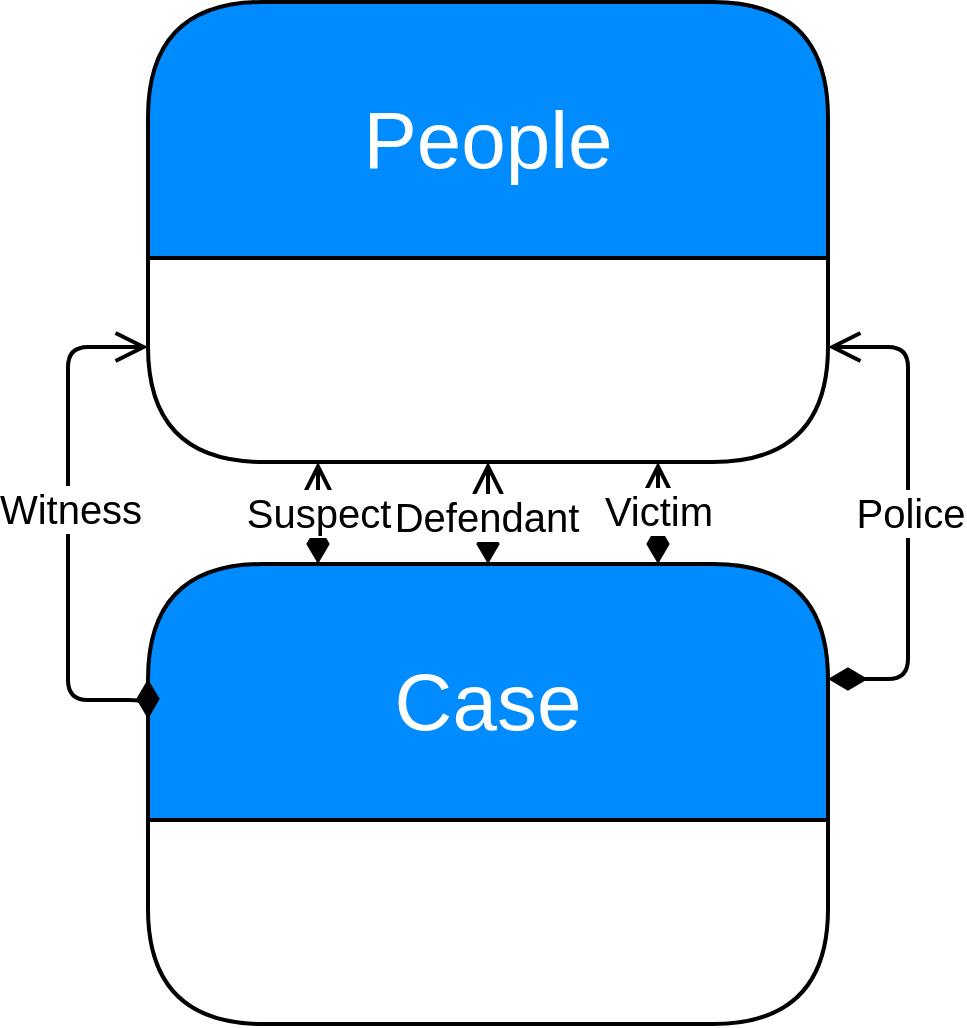 <mxfile version="10.6.7" type="github"><diagram id="H_Q7ApLyEOjMmZ_94Vuf" name="Page-1"><mxGraphModel dx="1158" dy="758" grid="1" gridSize="10" guides="1" tooltips="1" connect="1" arrows="1" fold="1" page="1" pageScale="1" pageWidth="3300" pageHeight="4681" math="0" shadow="0"><root><mxCell id="0"/><mxCell id="1" parent="0"/><mxCell id="wj5hidlV_4uDnbcUVFuK-3" value="People" style="swimlane;childLayout=stackLayout;horizontal=1;startSize=128;horizontalStack=0;fillColor=#008cff;fontColor=#FFFFFF;rounded=1;fontSize=40;fontStyle=0;strokeWidth=2;resizeParent=0;resizeLast=1;shadow=0;dashed=0;align=center;" parent="1" vertex="1"><mxGeometry x="370" y="211" width="340" height="230" as="geometry"><mxRectangle x="320" y="140" width="70" height="30" as="alternateBounds"/></mxGeometry></mxCell><mxCell id="7nF5R6Vp7W2PtqdgG57B-5" value="Case" style="swimlane;childLayout=stackLayout;horizontal=1;startSize=128;horizontalStack=0;fillColor=#008cff;fontColor=#FFFFFF;rounded=1;fontSize=40;fontStyle=0;strokeWidth=2;resizeParent=0;resizeLast=1;shadow=0;dashed=0;align=center;" parent="1" vertex="1"><mxGeometry x="370" y="492" width="340" height="230" as="geometry"><mxRectangle x="320" y="140" width="70" height="30" as="alternateBounds"/></mxGeometry></mxCell><mxCell id="7nF5R6Vp7W2PtqdgG57B-6" value="" style="endArrow=open;html=1;endSize=12;startArrow=diamondThin;startSize=14;startFill=1;edgeStyle=orthogonalEdgeStyle;align=left;verticalAlign=bottom;strokeWidth=2;exitX=0.5;exitY=0;exitDx=0;exitDy=0;entryX=0.5;entryY=1;entryDx=0;entryDy=0;" parent="1" source="7nF5R6Vp7W2PtqdgG57B-5" target="wj5hidlV_4uDnbcUVFuK-3" edge="1"><mxGeometry x="-1" y="3" relative="1" as="geometry"><mxPoint x="370" y="740" as="sourcePoint"/><mxPoint x="530" y="740" as="targetPoint"/></mxGeometry></mxCell><mxCell id="brWFS2Km2k9bIhVnQnim-9" value="&lt;font style=&quot;font-size: 20px&quot;&gt;Defendant&lt;/font&gt;" style="text;html=1;resizable=0;points=[];align=center;verticalAlign=middle;labelBackgroundColor=#ffffff;" vertex="1" connectable="0" parent="7nF5R6Vp7W2PtqdgG57B-6"><mxGeometry x="-0.059" y="1" relative="1" as="geometry"><mxPoint as="offset"/></mxGeometry></mxCell><mxCell id="brWFS2Km2k9bIhVnQnim-1" value="" style="endArrow=open;html=1;endSize=12;startArrow=diamondThin;startSize=14;startFill=1;edgeStyle=orthogonalEdgeStyle;align=left;verticalAlign=bottom;strokeWidth=2;exitX=0.25;exitY=0;exitDx=0;exitDy=0;entryX=0.25;entryY=1;entryDx=0;entryDy=0;" edge="1" parent="1" source="7nF5R6Vp7W2PtqdgG57B-5" target="wj5hidlV_4uDnbcUVFuK-3"><mxGeometry x="-1" y="3" relative="1" as="geometry"><mxPoint x="550" y="502" as="sourcePoint"/><mxPoint x="550" y="451" as="targetPoint"/></mxGeometry></mxCell><mxCell id="brWFS2Km2k9bIhVnQnim-8" value="&lt;font style=&quot;font-size: 20px&quot;&gt;Suspect&lt;/font&gt;" style="text;html=1;resizable=0;points=[];align=center;verticalAlign=middle;labelBackgroundColor=#ffffff;" vertex="1" connectable="0" parent="brWFS2Km2k9bIhVnQnim-1"><mxGeometry x="0.02" relative="1" as="geometry"><mxPoint as="offset"/></mxGeometry></mxCell><mxCell id="brWFS2Km2k9bIhVnQnim-2" value="" style="endArrow=open;html=1;endSize=12;startArrow=diamondThin;startSize=14;startFill=1;edgeStyle=orthogonalEdgeStyle;align=left;verticalAlign=bottom;strokeWidth=2;exitX=0.75;exitY=0;exitDx=0;exitDy=0;entryX=0.75;entryY=1;entryDx=0;entryDy=0;" edge="1" parent="1" source="7nF5R6Vp7W2PtqdgG57B-5" target="wj5hidlV_4uDnbcUVFuK-3"><mxGeometry x="-1" y="3" relative="1" as="geometry"><mxPoint x="465" y="502" as="sourcePoint"/><mxPoint x="465" y="451" as="targetPoint"/></mxGeometry></mxCell><mxCell id="brWFS2Km2k9bIhVnQnim-7" value="&lt;font style=&quot;font-size: 20px&quot;&gt;Victim&lt;/font&gt;" style="text;html=1;resizable=0;points=[];align=center;verticalAlign=middle;labelBackgroundColor=#ffffff;" vertex="1" connectable="0" parent="brWFS2Km2k9bIhVnQnim-2"><mxGeometry x="0.059" relative="1" as="geometry"><mxPoint as="offset"/></mxGeometry></mxCell><mxCell id="brWFS2Km2k9bIhVnQnim-3" value="" style="endArrow=open;html=1;endSize=12;startArrow=diamondThin;startSize=14;startFill=1;edgeStyle=orthogonalEdgeStyle;align=left;verticalAlign=bottom;strokeWidth=2;exitX=1;exitY=0.25;exitDx=0;exitDy=0;entryX=1;entryY=0.75;entryDx=0;entryDy=0;" edge="1" parent="1" source="7nF5R6Vp7W2PtqdgG57B-5" target="wj5hidlV_4uDnbcUVFuK-3"><mxGeometry x="-1" y="3" relative="1" as="geometry"><mxPoint x="635" y="502" as="sourcePoint"/><mxPoint x="635" y="451" as="targetPoint"/><Array as="points"><mxPoint x="750" y="550"/><mxPoint x="750" y="384"/></Array></mxGeometry></mxCell><mxCell id="brWFS2Km2k9bIhVnQnim-5" value="&lt;font style=&quot;font-size: 20px&quot;&gt;Police&lt;/font&gt;" style="text;html=1;resizable=0;points=[];align=center;verticalAlign=middle;labelBackgroundColor=#ffffff;" vertex="1" connectable="0" parent="brWFS2Km2k9bIhVnQnim-3"><mxGeometry x="0.008" y="-1" relative="1" as="geometry"><mxPoint as="offset"/></mxGeometry></mxCell><mxCell id="brWFS2Km2k9bIhVnQnim-4" value="" style="endArrow=open;html=1;endSize=12;startArrow=diamondThin;startSize=14;startFill=1;edgeStyle=orthogonalEdgeStyle;align=left;verticalAlign=bottom;strokeWidth=2;exitX=0;exitY=0.25;exitDx=0;exitDy=0;entryX=0;entryY=0.75;entryDx=0;entryDy=0;" edge="1" parent="1" source="7nF5R6Vp7W2PtqdgG57B-5" target="wj5hidlV_4uDnbcUVFuK-3"><mxGeometry x="-1" y="3" relative="1" as="geometry"><mxPoint x="720" y="560" as="sourcePoint"/><mxPoint x="250" y="340" as="targetPoint"/><Array as="points"><mxPoint x="370" y="560"/><mxPoint x="330" y="560"/><mxPoint x="330" y="384"/></Array></mxGeometry></mxCell><mxCell id="brWFS2Km2k9bIhVnQnim-6" value="&lt;font style=&quot;font-size: 20px&quot;&gt;Witness&lt;/font&gt;" style="text;html=1;resizable=0;points=[];align=center;verticalAlign=middle;labelBackgroundColor=#ffffff;" vertex="1" connectable="0" parent="brWFS2Km2k9bIhVnQnim-4"><mxGeometry x="0.098" y="-1" relative="1" as="geometry"><mxPoint as="offset"/></mxGeometry></mxCell></root></mxGraphModel></diagram></mxfile>